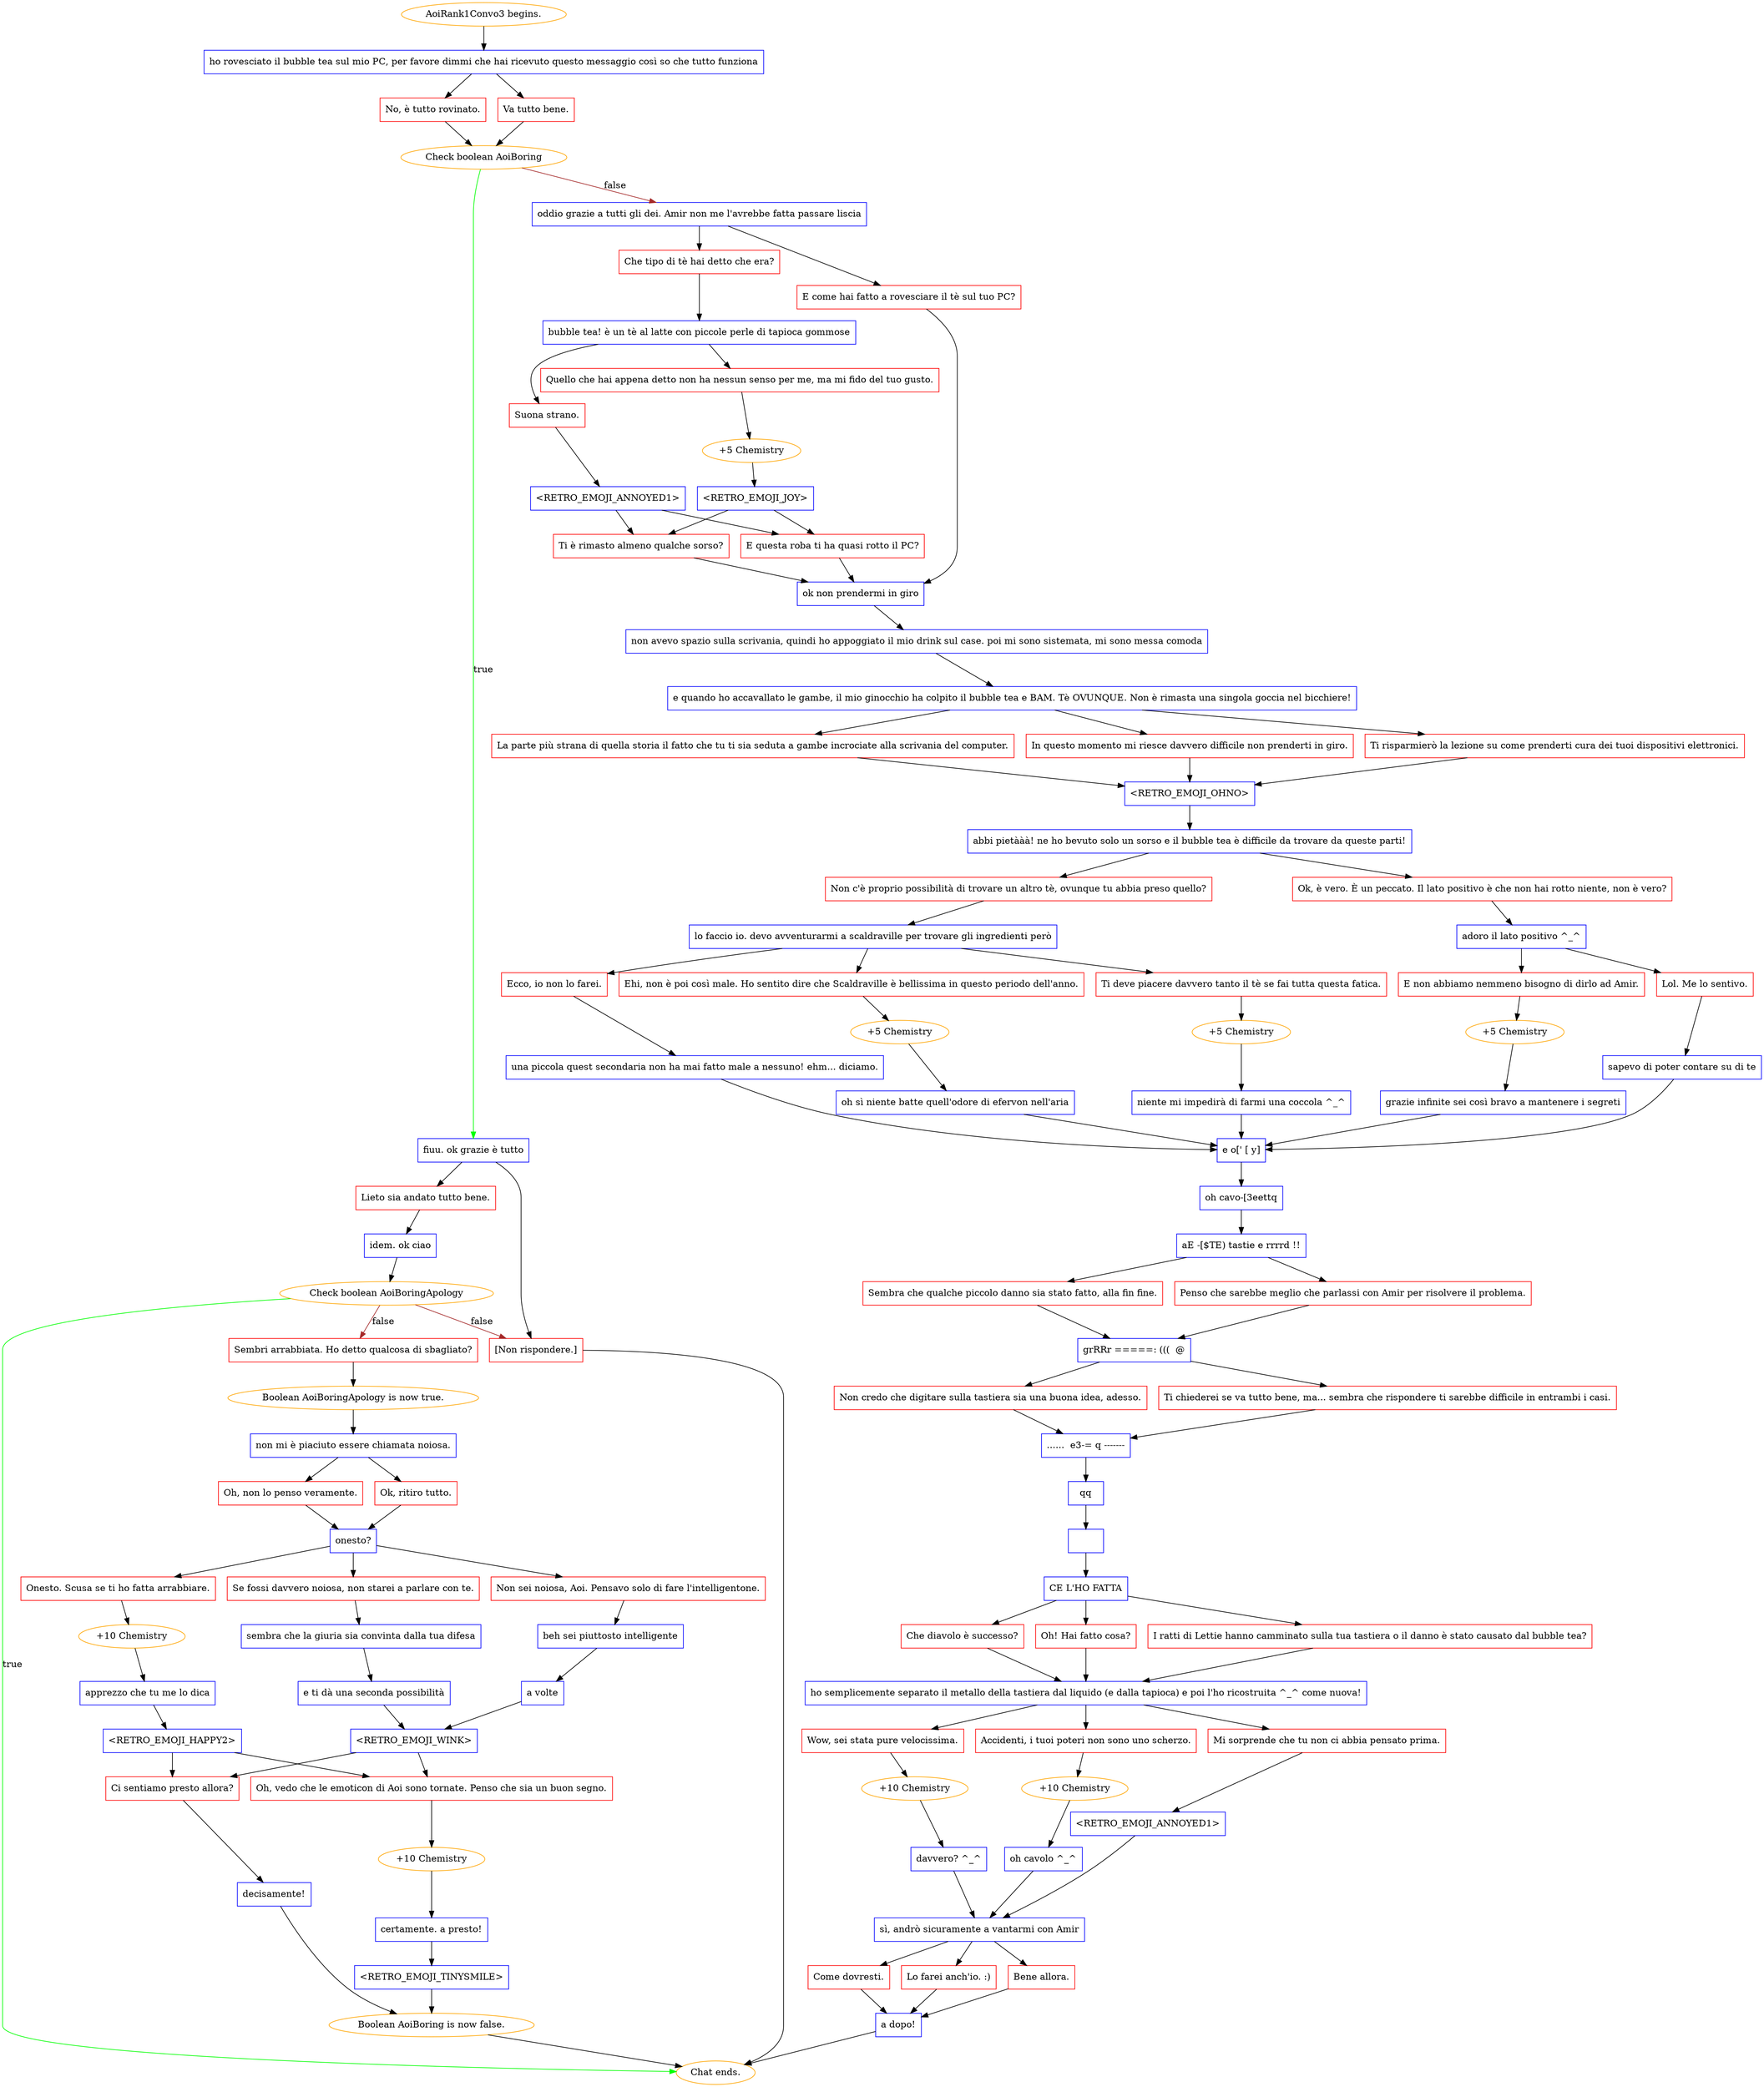 digraph {
	"AoiRank1Convo3 begins." [color=orange];
		"AoiRank1Convo3 begins." -> j4051259719;
	j4051259719 [label="ho rovesciato il bubble tea sul mio PC, per favore dimmi che hai ricevuto questo messaggio così so che tutto funziona",shape=box,color=blue];
		j4051259719 -> j2831953906;
		j4051259719 -> j3348608482;
	j2831953906 [label="No, è tutto rovinato.",shape=box,color=red];
		j2831953906 -> j3894461639;
	j3348608482 [label="Va tutto bene.",shape=box,color=red];
		j3348608482 -> j3894461639;
	j3894461639 [label="Check boolean AoiBoring",color=orange];
		j3894461639 -> j485960598 [label=true,color=green];
		j3894461639 -> j3988751894 [label=false,color=brown];
	j485960598 [label="fiuu. ok grazie è tutto",shape=box,color=blue];
		j485960598 -> j3848558434;
		j485960598 -> j3968938462;
	j3988751894 [label="oddio grazie a tutti gli dei. Amir non me l'avrebbe fatta passare liscia",shape=box,color=blue];
		j3988751894 -> j451009381;
		j3988751894 -> j2870949210;
	j3848558434 [label="Lieto sia andato tutto bene.",shape=box,color=red];
		j3848558434 -> j4202098908;
	j3968938462 [label="[Non rispondere.]",shape=box,color=red];
		j3968938462 -> "Chat ends.";
	j451009381 [label="Che tipo di tè hai detto che era?",shape=box,color=red];
		j451009381 -> j1956811481;
	j2870949210 [label="E come hai fatto a rovesciare il tè sul tuo PC?",shape=box,color=red];
		j2870949210 -> j2867995974;
	j4202098908 [label="idem. ok ciao",shape=box,color=blue];
		j4202098908 -> j3258501457;
	"Chat ends." [color=orange];
	j1956811481 [label="bubble tea! è un tè al latte con piccole perle di tapioca gommose",shape=box,color=blue];
		j1956811481 -> j4167317848;
		j1956811481 -> j1795477302;
	j2867995974 [label="ok non prendermi in giro",shape=box,color=blue];
		j2867995974 -> j1953669787;
	j3258501457 [label="Check boolean AoiBoringApology",color=orange];
		j3258501457 -> "Chat ends." [label=true,color=green];
		j3258501457 -> j2727623923 [label=false,color=brown];
		j3258501457 -> j3968938462 [label=false,color=brown];
	j4167317848 [label="Quello che hai appena detto non ha nessun senso per me, ma mi fido del tuo gusto.",shape=box,color=red];
		j4167317848 -> j1027491597;
	j1795477302 [label="Suona strano.",shape=box,color=red];
		j1795477302 -> j3972573125;
	j1953669787 [label="non avevo spazio sulla scrivania, quindi ho appoggiato il mio drink sul case. poi mi sono sistemata, mi sono messa comoda",shape=box,color=blue];
		j1953669787 -> j1100223406;
	j2727623923 [label="Sembri arrabbiata. Ho detto qualcosa di sbagliato?",shape=box,color=red];
		j2727623923 -> j2849504562;
	j1027491597 [label="+5 Chemistry",color=orange];
		j1027491597 -> j837312190;
	j3972573125 [label="<RETRO_EMOJI_ANNOYED1>",shape=box,color=blue];
		j3972573125 -> j3448088762;
		j3972573125 -> j3255342037;
	j1100223406 [label="e quando ho accavallato le gambe, il mio ginocchio ha colpito il bubble tea e BAM. Tè OVUNQUE. Non è rimasta una singola goccia nel bicchiere!",shape=box,color=blue];
		j1100223406 -> j132412521;
		j1100223406 -> j3781946933;
		j1100223406 -> j2436472295;
	j2849504562 [label="Boolean AoiBoringApology is now true.",color=orange];
		j2849504562 -> j3814858185;
	j837312190 [label="<RETRO_EMOJI_JOY>",shape=box,color=blue];
		j837312190 -> j3448088762;
		j837312190 -> j3255342037;
	j3448088762 [label="Ti è rimasto almeno qualche sorso?",shape=box,color=red];
		j3448088762 -> j2867995974;
	j3255342037 [label="E questa roba ti ha quasi rotto il PC?",shape=box,color=red];
		j3255342037 -> j2867995974;
	j132412521 [label="La parte più strana di quella storia il fatto che tu ti sia seduta a gambe incrociate alla scrivania del computer.",shape=box,color=red];
		j132412521 -> j439654414;
	j3781946933 [label="In questo momento mi riesce davvero difficile non prenderti in giro.",shape=box,color=red];
		j3781946933 -> j439654414;
	j2436472295 [label="Ti risparmierò la lezione su come prenderti cura dei tuoi dispositivi elettronici.",shape=box,color=red];
		j2436472295 -> j439654414;
	j3814858185 [label="non mi è piaciuto essere chiamata noiosa.",shape=box,color=blue];
		j3814858185 -> j30200496;
		j3814858185 -> j4013468724;
	j439654414 [label="<RETRO_EMOJI_OHNO>",shape=box,color=blue];
		j439654414 -> j974153050;
	j30200496 [label="Oh, non lo penso veramente.",shape=box,color=red];
		j30200496 -> j3288466464;
	j4013468724 [label="Ok, ritiro tutto.",shape=box,color=red];
		j4013468724 -> j3288466464;
	j974153050 [label="abbi pietààà! ne ho bevuto solo un sorso e il bubble tea è difficile da trovare da queste parti!",shape=box,color=blue];
		j974153050 -> j2531867881;
		j974153050 -> j643529567;
	j3288466464 [label="onesto?",shape=box,color=blue];
		j3288466464 -> j1532019255;
		j3288466464 -> j36382260;
		j3288466464 -> j3664183007;
	j2531867881 [label="Non c'è proprio possibilità di trovare un altro tè, ovunque tu abbia preso quello?",shape=box,color=red];
		j2531867881 -> j1117057345;
	j643529567 [label="Ok, è vero. È un peccato. Il lato positivo è che non hai rotto niente, non è vero?",shape=box,color=red];
		j643529567 -> j3380791580;
	j1532019255 [label="Onesto. Scusa se ti ho fatta arrabbiare.",shape=box,color=red];
		j1532019255 -> j2088601767;
	j36382260 [label="Non sei noiosa, Aoi. Pensavo solo di fare l'intelligentone.",shape=box,color=red];
		j36382260 -> j2322375291;
	j3664183007 [label="Se fossi davvero noiosa, non starei a parlare con te.",shape=box,color=red];
		j3664183007 -> j2874605280;
	j1117057345 [label="lo faccio io. devo avventurarmi a scaldraville per trovare gli ingredienti però",shape=box,color=blue];
		j1117057345 -> j1726685915;
		j1117057345 -> j1225411000;
		j1117057345 -> j2472076835;
	j3380791580 [label="adoro il lato positivo ^_^",shape=box,color=blue];
		j3380791580 -> j797332520;
		j3380791580 -> j561337888;
	j2088601767 [label="+10 Chemistry",color=orange];
		j2088601767 -> j3632077258;
	j2322375291 [label="beh sei piuttosto intelligente",shape=box,color=blue];
		j2322375291 -> j2380095942;
	j2874605280 [label="sembra che la giuria sia convinta dalla tua difesa",shape=box,color=blue];
		j2874605280 -> j498399061;
	j1726685915 [label="Ecco, io non lo farei.",shape=box,color=red];
		j1726685915 -> j4143240452;
	j1225411000 [label="Ehi, non è poi così male. Ho sentito dire che Scaldraville è bellissima in questo periodo dell'anno.",shape=box,color=red];
		j1225411000 -> j3451743919;
	j2472076835 [label="Ti deve piacere davvero tanto il tè se fai tutta questa fatica.",shape=box,color=red];
		j2472076835 -> j2066854654;
	j797332520 [label="E non abbiamo nemmeno bisogno di dirlo ad Amir.",shape=box,color=red];
		j797332520 -> j3286717112;
	j561337888 [label="Lol. Me lo sentivo.",shape=box,color=red];
		j561337888 -> j1064603230;
	j3632077258 [label="apprezzo che tu me lo dica",shape=box,color=blue];
		j3632077258 -> j2634619942;
	j2380095942 [label="a volte",shape=box,color=blue];
		j2380095942 -> j1238972911;
	j498399061 [label="e ti dà una seconda possibilità",shape=box,color=blue];
		j498399061 -> j1238972911;
	j4143240452 [label="una piccola quest secondaria non ha mai fatto male a nessuno! ehm... diciamo.",shape=box,color=blue];
		j4143240452 -> j4090312458;
	j3451743919 [label="+5 Chemistry",color=orange];
		j3451743919 -> j467043687;
	j2066854654 [label="+5 Chemistry",color=orange];
		j2066854654 -> j1417920152;
	j3286717112 [label="+5 Chemistry",color=orange];
		j3286717112 -> j1185228813;
	j1064603230 [label="sapevo di poter contare su di te",shape=box,color=blue];
		j1064603230 -> j4090312458;
	j2634619942 [label="<RETRO_EMOJI_HAPPY2>",shape=box,color=blue];
		j2634619942 -> j2599776825;
		j2634619942 -> j1348609732;
	j1238972911 [label="<RETRO_EMOJI_WINK>",shape=box,color=blue];
		j1238972911 -> j2599776825;
		j1238972911 -> j1348609732;
	j4090312458 [label="e o[' [ y]",shape=box,color=blue];
		j4090312458 -> j2645443826;
	j467043687 [label="oh sì niente batte quell'odore di efervon nell'aria",shape=box,color=blue];
		j467043687 -> j4090312458;
	j1417920152 [label="niente mi impedirà di farmi una coccola ^_^",shape=box,color=blue];
		j1417920152 -> j4090312458;
	j1185228813 [label="grazie infinite sei così bravo a mantenere i segreti",shape=box,color=blue];
		j1185228813 -> j4090312458;
	j2599776825 [label="Ci sentiamo presto allora?",shape=box,color=red];
		j2599776825 -> j2843120935;
	j1348609732 [label="Oh, vedo che le emoticon di Aoi sono tornate. Penso che sia un buon segno.",shape=box,color=red];
		j1348609732 -> j671032343;
	j2645443826 [label="oh cavo-[3eettq",shape=box,color=blue];
		j2645443826 -> j1354843623;
	j2843120935 [label="decisamente!",shape=box,color=blue];
		j2843120935 -> j1984221796;
	j671032343 [label="+10 Chemistry",color=orange];
		j671032343 -> j2347686761;
	j1354843623 [label="aE -[$TE) tastie e rrrrd !!",shape=box,color=blue];
		j1354843623 -> j1995602487;
		j1354843623 -> j4233951868;
	j1984221796 [label="Boolean AoiBoring is now false.",color=orange];
		j1984221796 -> "Chat ends.";
	j2347686761 [label="certamente. a presto!",shape=box,color=blue];
		j2347686761 -> j3248434141;
	j1995602487 [label="Sembra che qualche piccolo danno sia stato fatto, alla fin fine.",shape=box,color=red];
		j1995602487 -> j3843183993;
	j4233951868 [label="Penso che sarebbe meglio che parlassi con Amir per risolvere il problema.",shape=box,color=red];
		j4233951868 -> j3843183993;
	j3248434141 [label="<RETRO_EMOJI_TINYSMILE>",shape=box,color=blue];
		j3248434141 -> j1984221796;
	j3843183993 [label="grRRr =====: (((  @",shape=box,color=blue];
		j3843183993 -> j1655837928;
		j3843183993 -> j3534791061;
	j1655837928 [label="Non credo che digitare sulla tastiera sia una buona idea, adesso.",shape=box,color=red];
		j1655837928 -> j18470972;
	j3534791061 [label="Ti chiederei se va tutto bene, ma... sembra che rispondere ti sarebbe difficile in entrambi i casi.",shape=box,color=red];
		j3534791061 -> j18470972;
	j18470972 [label="......  e3-= q -------",shape=box,color=blue];
		j18470972 -> j3153417;
	j3153417 [label="qq",shape=box,color=blue];
		j3153417 -> j1258342318;
	j1258342318 [label=" ",shape=box,color=blue];
		j1258342318 -> j3173348629;
	j3173348629 [label="CE L'HO FATTA",shape=box,color=blue];
		j3173348629 -> j1326034096;
		j3173348629 -> j201643600;
		j3173348629 -> j2980294059;
	j1326034096 [label="Che diavolo è successo?",shape=box,color=red];
		j1326034096 -> j1872466689;
	j201643600 [label="Oh! Hai fatto cosa?",shape=box,color=red];
		j201643600 -> j1872466689;
	j2980294059 [label="I ratti di Lettie hanno camminato sulla tua tastiera o il danno è stato causato dal bubble tea?",shape=box,color=red];
		j2980294059 -> j1872466689;
	j1872466689 [label="ho semplicemente separato il metallo della tastiera dal liquido (e dalla tapioca) e poi l'ho ricostruita ^_^ come nuova!",shape=box,color=blue];
		j1872466689 -> j598439080;
		j1872466689 -> j2088982305;
		j1872466689 -> j4123084200;
	j598439080 [label="Wow, sei stata pure velocissima.",shape=box,color=red];
		j598439080 -> j3013691555;
	j2088982305 [label="Accidenti, i tuoi poteri non sono uno scherzo.",shape=box,color=red];
		j2088982305 -> j1978503894;
	j4123084200 [label="Mi sorprende che tu non ci abbia pensato prima.",shape=box,color=red];
		j4123084200 -> j1068533128;
	j3013691555 [label="+10 Chemistry",color=orange];
		j3013691555 -> j1973616871;
	j1978503894 [label="+10 Chemistry",color=orange];
		j1978503894 -> j674334273;
	j1068533128 [label="<RETRO_EMOJI_ANNOYED1>",shape=box,color=blue];
		j1068533128 -> j109534254;
	j1973616871 [label="davvero? ^_^",shape=box,color=blue];
		j1973616871 -> j109534254;
	j674334273 [label="oh cavolo ^_^",shape=box,color=blue];
		j674334273 -> j109534254;
	j109534254 [label="sì, andrò sicuramente a vantarmi con Amir",shape=box,color=blue];
		j109534254 -> j2361225490;
		j109534254 -> j2011323069;
		j109534254 -> j67146490;
	j2361225490 [label="Come dovresti.",shape=box,color=red];
		j2361225490 -> j942945038;
	j2011323069 [label="Lo farei anch'io. :)",shape=box,color=red];
		j2011323069 -> j942945038;
	j67146490 [label="Bene allora.",shape=box,color=red];
		j67146490 -> j942945038;
	j942945038 [label="a dopo!",shape=box,color=blue];
		j942945038 -> "Chat ends.";
}